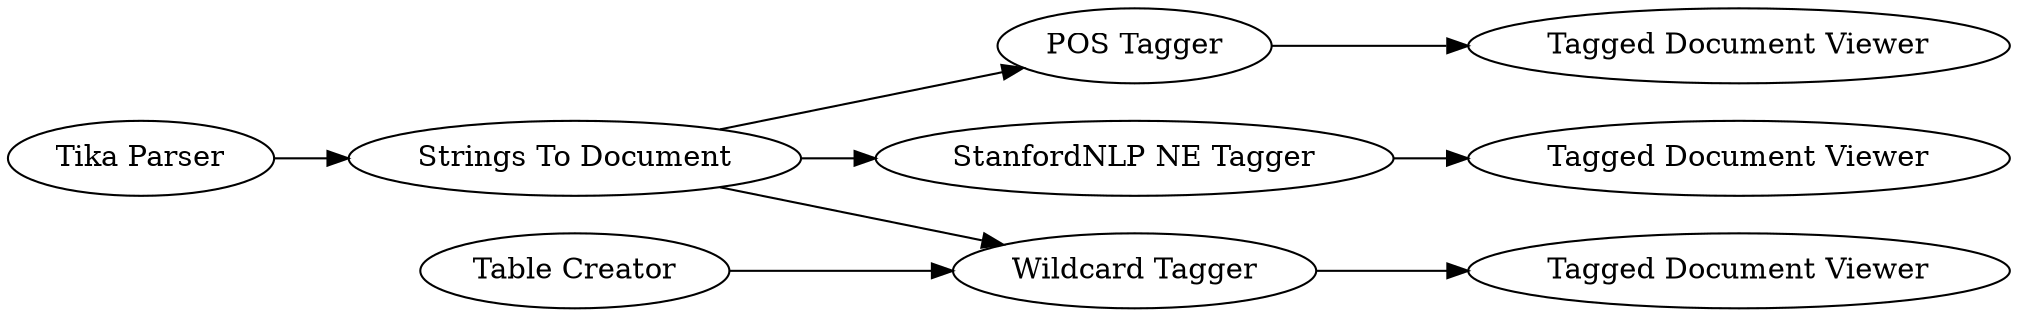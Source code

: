 digraph {
	4 [label="Tika Parser"]
	5 [label="Strings To Document"]
	7 [label="POS Tagger"]
	8 [label="Tagged Document Viewer"]
	9 [label="StanfordNLP NE Tagger"]
	10 [label="Wildcard Tagger"]
	11 [label="Table Creator"]
	12 [label="Tagged Document Viewer"]
	13 [label="Tagged Document Viewer"]
	4 -> 5
	5 -> 7
	5 -> 9
	5 -> 10
	7 -> 8
	9 -> 12
	10 -> 13
	11 -> 10
	rankdir=LR
}
